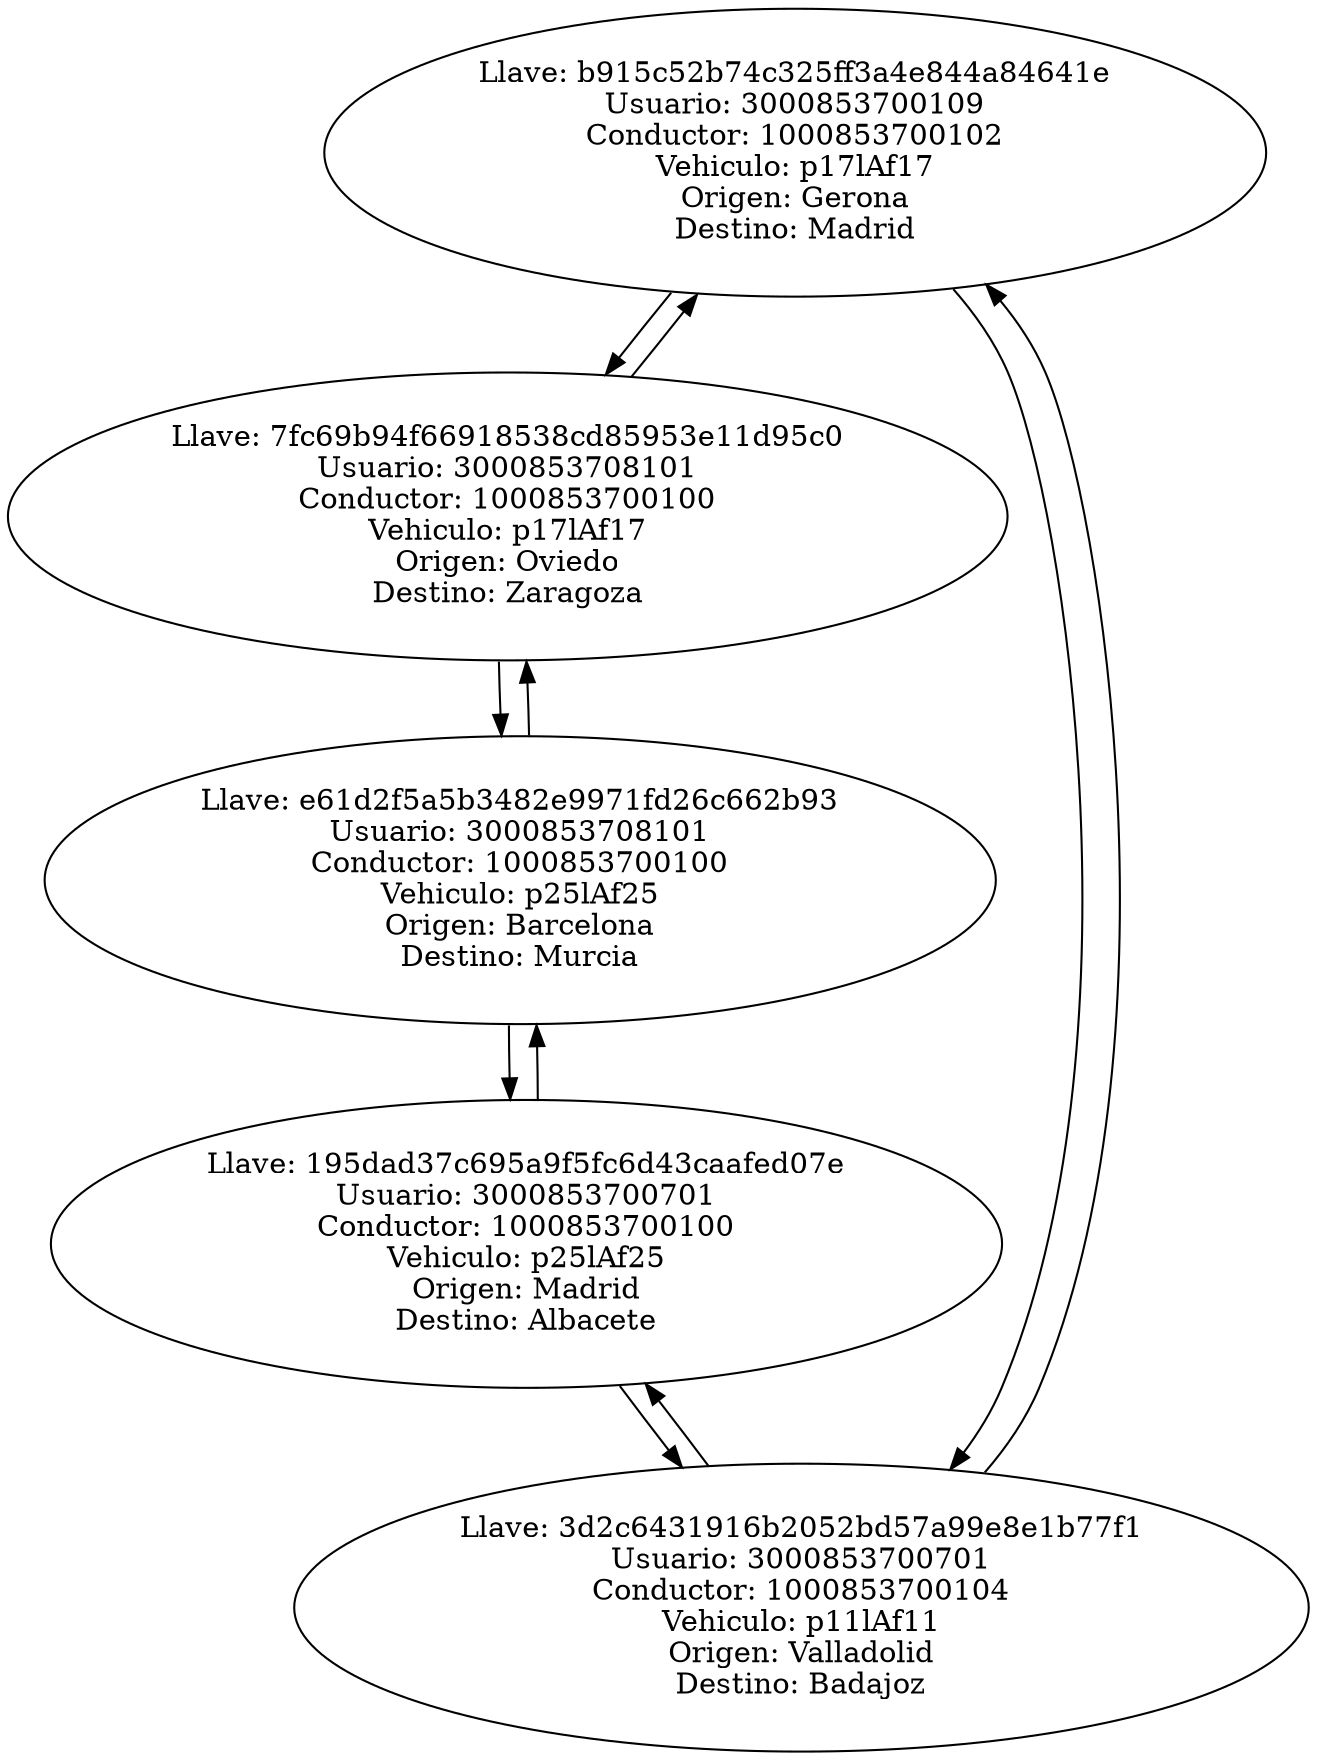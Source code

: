 digraph BlockChain{
"Estructuras.NodoL@6ebb85f7" [label = "Llave: b915c52b74c325ff3a4e844a84641e
Usuario: 3000853700109
Conductor: 1000853700102
Vehiculo: p17lAf17
Origen: Gerona
Destino: Madrid"]
"Estructuras.NodoL@6ebb85f7" -> "Estructuras.NodoL@74100f2b"
"Estructuras.NodoL@74100f2b" [label = "Llave: 7fc69b94f66918538cd85953e11d95c0
Usuario: 3000853708101
Conductor: 1000853700100
Vehiculo: p17lAf17
Origen: Oviedo
Destino: Zaragoza"]
"Estructuras.NodoL@74100f2b" -> "Estructuras.NodoL@c8f90b6"
"Estructuras.NodoL@c8f90b6" [label = "Llave: e61d2f5a5b3482e9971fd26c662b93
Usuario: 3000853708101
Conductor: 1000853700100
Vehiculo: p25lAf25
Origen: Barcelona
Destino: Murcia"]
"Estructuras.NodoL@c8f90b6" -> "Estructuras.NodoL@2918386f"
"Estructuras.NodoL@2918386f" [label = "Llave: 195dad37c695a9f5fc6d43caafed07e
Usuario: 3000853700701
Conductor: 1000853700100
Vehiculo: p25lAf25
Origen: Madrid
Destino: Albacete"]
"Estructuras.NodoL@2918386f" -> "Estructuras.NodoL@1b3e9486"
"Estructuras.NodoL@1b3e9486" [label = "Llave: 3d2c6431916b2052bd57a99e8e1b77f1
Usuario: 3000853700701
Conductor: 1000853700104
Vehiculo: p11lAf11
Origen: Valladolid
Destino: Badajoz"]
"Estructuras.NodoL@1b3e9486" -> "Estructuras.NodoL@6ebb85f7"
"Estructuras.NodoL@6ebb85f7" -> "Estructuras.NodoL@1b3e9486"
"Estructuras.NodoL@1b3e9486" -> "Estructuras.NodoL@2918386f"
"Estructuras.NodoL@2918386f" -> "Estructuras.NodoL@c8f90b6"
"Estructuras.NodoL@c8f90b6" -> "Estructuras.NodoL@74100f2b"
"Estructuras.NodoL@74100f2b" -> "Estructuras.NodoL@6ebb85f7"
}
